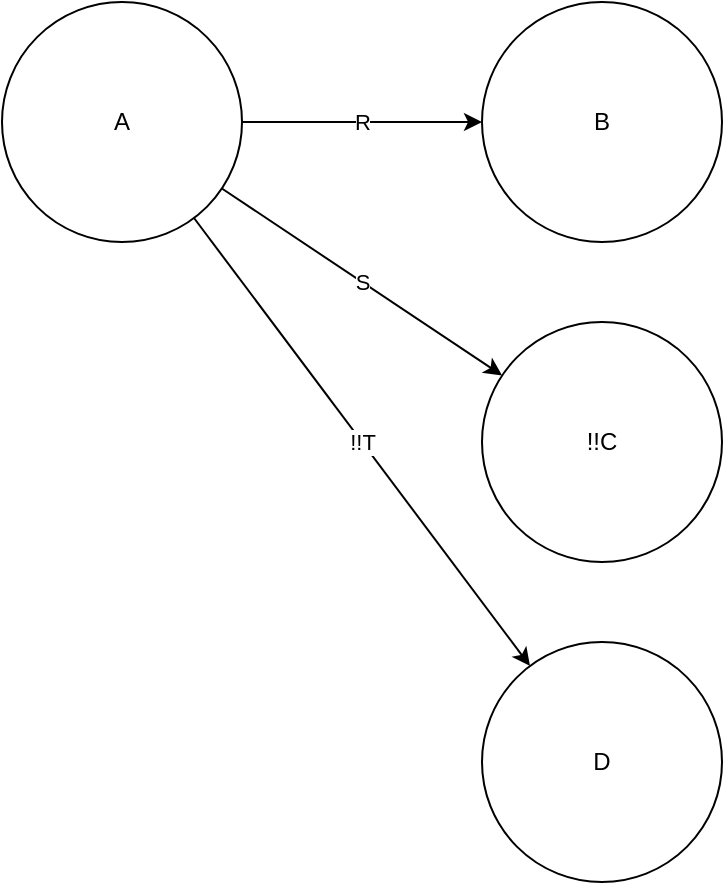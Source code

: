 <mxfile version="24.3.1" type="device">
  <diagram name="Page-1" id="GQfNGS07O6GRNznr4gRm">
    <mxGraphModel dx="1389" dy="650" grid="1" gridSize="10" guides="1" tooltips="1" connect="1" arrows="1" fold="1" page="0" pageScale="1" pageWidth="850" pageHeight="1100" math="0" shadow="0">
      <root>
        <mxCell id="0" />
        <mxCell id="1" parent="0" />
        <mxCell id="GPBS-PauX6jSTrfWhpsg-3" value="R" style="edgeStyle=none;rounded=0;orthogonalLoop=1;jettySize=auto;html=1;" edge="1" parent="1" source="GPBS-PauX6jSTrfWhpsg-1" target="GPBS-PauX6jSTrfWhpsg-2">
          <mxGeometry relative="1" as="geometry" />
        </mxCell>
        <mxCell id="_8cfk-A3GKT5n2tdEZO6-3" value="S" style="edgeStyle=none;rounded=0;orthogonalLoop=1;jettySize=auto;html=1;" edge="1" parent="1" source="GPBS-PauX6jSTrfWhpsg-1" target="_8cfk-A3GKT5n2tdEZO6-1">
          <mxGeometry relative="1" as="geometry" />
        </mxCell>
        <mxCell id="_8cfk-A3GKT5n2tdEZO6-4" value="!!T" style="edgeStyle=none;rounded=0;orthogonalLoop=1;jettySize=auto;html=1;" edge="1" parent="1" source="GPBS-PauX6jSTrfWhpsg-1" target="_8cfk-A3GKT5n2tdEZO6-2">
          <mxGeometry relative="1" as="geometry" />
        </mxCell>
        <mxCell id="GPBS-PauX6jSTrfWhpsg-1" value="A" style="ellipse;whiteSpace=wrap;html=1;aspect=fixed;" vertex="1" parent="1">
          <mxGeometry x="-40" width="120" height="120" as="geometry" />
        </mxCell>
        <mxCell id="GPBS-PauX6jSTrfWhpsg-2" value="B" style="ellipse;whiteSpace=wrap;html=1;aspect=fixed;" vertex="1" parent="1">
          <mxGeometry x="200" width="120" height="120" as="geometry" />
        </mxCell>
        <mxCell id="_8cfk-A3GKT5n2tdEZO6-1" value="!!C" style="ellipse;whiteSpace=wrap;html=1;aspect=fixed;" vertex="1" parent="1">
          <mxGeometry x="200" y="160" width="120" height="120" as="geometry" />
        </mxCell>
        <mxCell id="_8cfk-A3GKT5n2tdEZO6-2" value="D" style="ellipse;whiteSpace=wrap;html=1;aspect=fixed;" vertex="1" parent="1">
          <mxGeometry x="200" y="320" width="120" height="120" as="geometry" />
        </mxCell>
      </root>
    </mxGraphModel>
  </diagram>
</mxfile>
